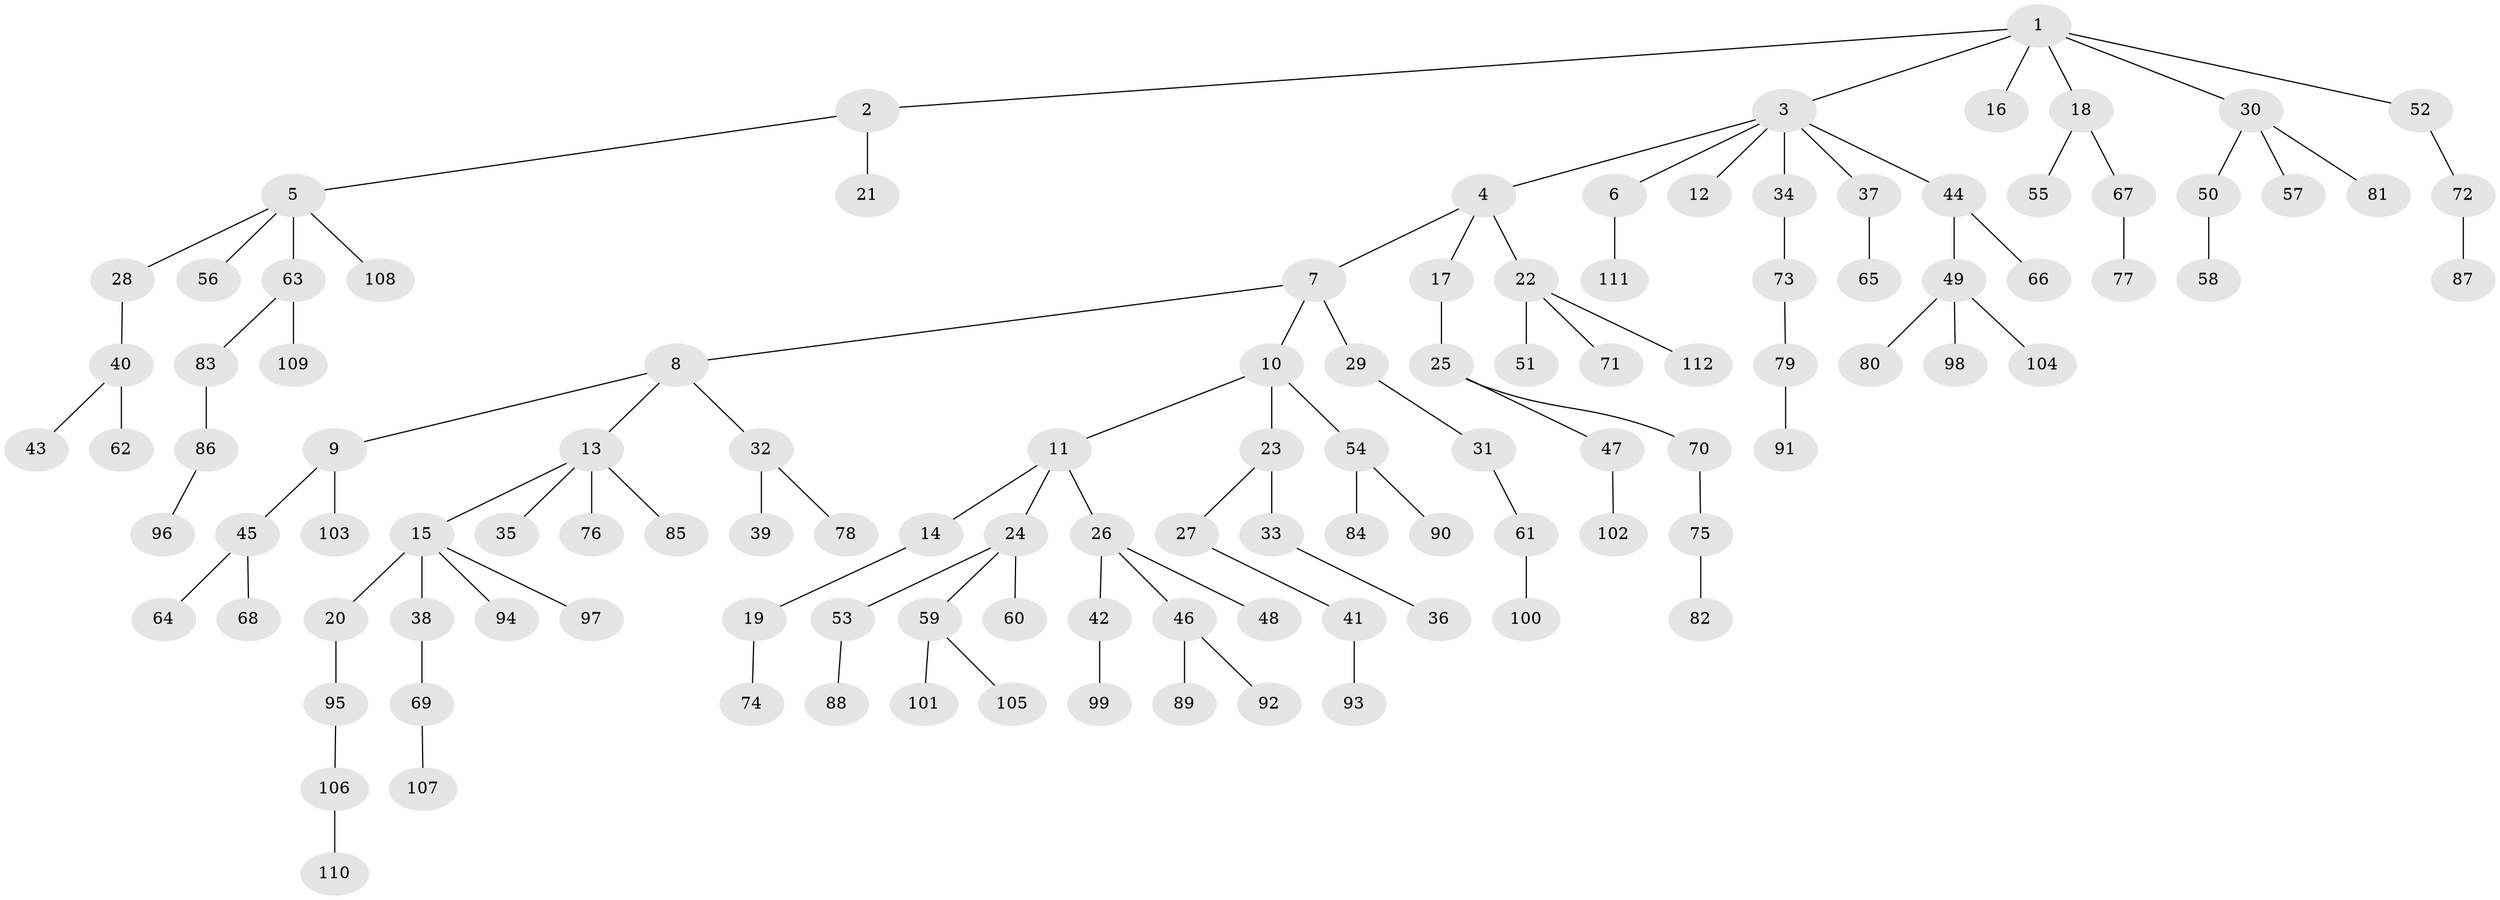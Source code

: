 // coarse degree distribution, {6: 0.05263157894736842, 7: 0.013157894736842105, 1: 0.5789473684210527, 5: 0.039473684210526314, 2: 0.19736842105263158, 4: 0.039473684210526314, 3: 0.07894736842105263}
// Generated by graph-tools (version 1.1) at 2025/52/02/27/25 19:52:11]
// undirected, 112 vertices, 111 edges
graph export_dot {
graph [start="1"]
  node [color=gray90,style=filled];
  1;
  2;
  3;
  4;
  5;
  6;
  7;
  8;
  9;
  10;
  11;
  12;
  13;
  14;
  15;
  16;
  17;
  18;
  19;
  20;
  21;
  22;
  23;
  24;
  25;
  26;
  27;
  28;
  29;
  30;
  31;
  32;
  33;
  34;
  35;
  36;
  37;
  38;
  39;
  40;
  41;
  42;
  43;
  44;
  45;
  46;
  47;
  48;
  49;
  50;
  51;
  52;
  53;
  54;
  55;
  56;
  57;
  58;
  59;
  60;
  61;
  62;
  63;
  64;
  65;
  66;
  67;
  68;
  69;
  70;
  71;
  72;
  73;
  74;
  75;
  76;
  77;
  78;
  79;
  80;
  81;
  82;
  83;
  84;
  85;
  86;
  87;
  88;
  89;
  90;
  91;
  92;
  93;
  94;
  95;
  96;
  97;
  98;
  99;
  100;
  101;
  102;
  103;
  104;
  105;
  106;
  107;
  108;
  109;
  110;
  111;
  112;
  1 -- 2;
  1 -- 3;
  1 -- 16;
  1 -- 18;
  1 -- 30;
  1 -- 52;
  2 -- 5;
  2 -- 21;
  3 -- 4;
  3 -- 6;
  3 -- 12;
  3 -- 34;
  3 -- 37;
  3 -- 44;
  4 -- 7;
  4 -- 17;
  4 -- 22;
  5 -- 28;
  5 -- 56;
  5 -- 63;
  5 -- 108;
  6 -- 111;
  7 -- 8;
  7 -- 10;
  7 -- 29;
  8 -- 9;
  8 -- 13;
  8 -- 32;
  9 -- 45;
  9 -- 103;
  10 -- 11;
  10 -- 23;
  10 -- 54;
  11 -- 14;
  11 -- 24;
  11 -- 26;
  13 -- 15;
  13 -- 35;
  13 -- 76;
  13 -- 85;
  14 -- 19;
  15 -- 20;
  15 -- 38;
  15 -- 94;
  15 -- 97;
  17 -- 25;
  18 -- 55;
  18 -- 67;
  19 -- 74;
  20 -- 95;
  22 -- 51;
  22 -- 71;
  22 -- 112;
  23 -- 27;
  23 -- 33;
  24 -- 53;
  24 -- 59;
  24 -- 60;
  25 -- 47;
  25 -- 70;
  26 -- 42;
  26 -- 46;
  26 -- 48;
  27 -- 41;
  28 -- 40;
  29 -- 31;
  30 -- 50;
  30 -- 57;
  30 -- 81;
  31 -- 61;
  32 -- 39;
  32 -- 78;
  33 -- 36;
  34 -- 73;
  37 -- 65;
  38 -- 69;
  40 -- 43;
  40 -- 62;
  41 -- 93;
  42 -- 99;
  44 -- 49;
  44 -- 66;
  45 -- 64;
  45 -- 68;
  46 -- 89;
  46 -- 92;
  47 -- 102;
  49 -- 80;
  49 -- 98;
  49 -- 104;
  50 -- 58;
  52 -- 72;
  53 -- 88;
  54 -- 84;
  54 -- 90;
  59 -- 101;
  59 -- 105;
  61 -- 100;
  63 -- 83;
  63 -- 109;
  67 -- 77;
  69 -- 107;
  70 -- 75;
  72 -- 87;
  73 -- 79;
  75 -- 82;
  79 -- 91;
  83 -- 86;
  86 -- 96;
  95 -- 106;
  106 -- 110;
}
